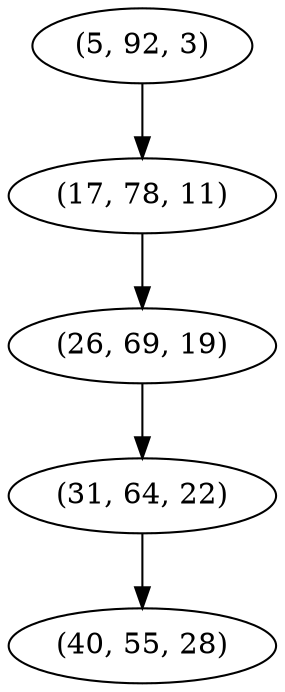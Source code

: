 digraph tree {
    "(5, 92, 3)";
    "(17, 78, 11)";
    "(26, 69, 19)";
    "(31, 64, 22)";
    "(40, 55, 28)";
    "(5, 92, 3)" -> "(17, 78, 11)";
    "(17, 78, 11)" -> "(26, 69, 19)";
    "(26, 69, 19)" -> "(31, 64, 22)";
    "(31, 64, 22)" -> "(40, 55, 28)";
}
